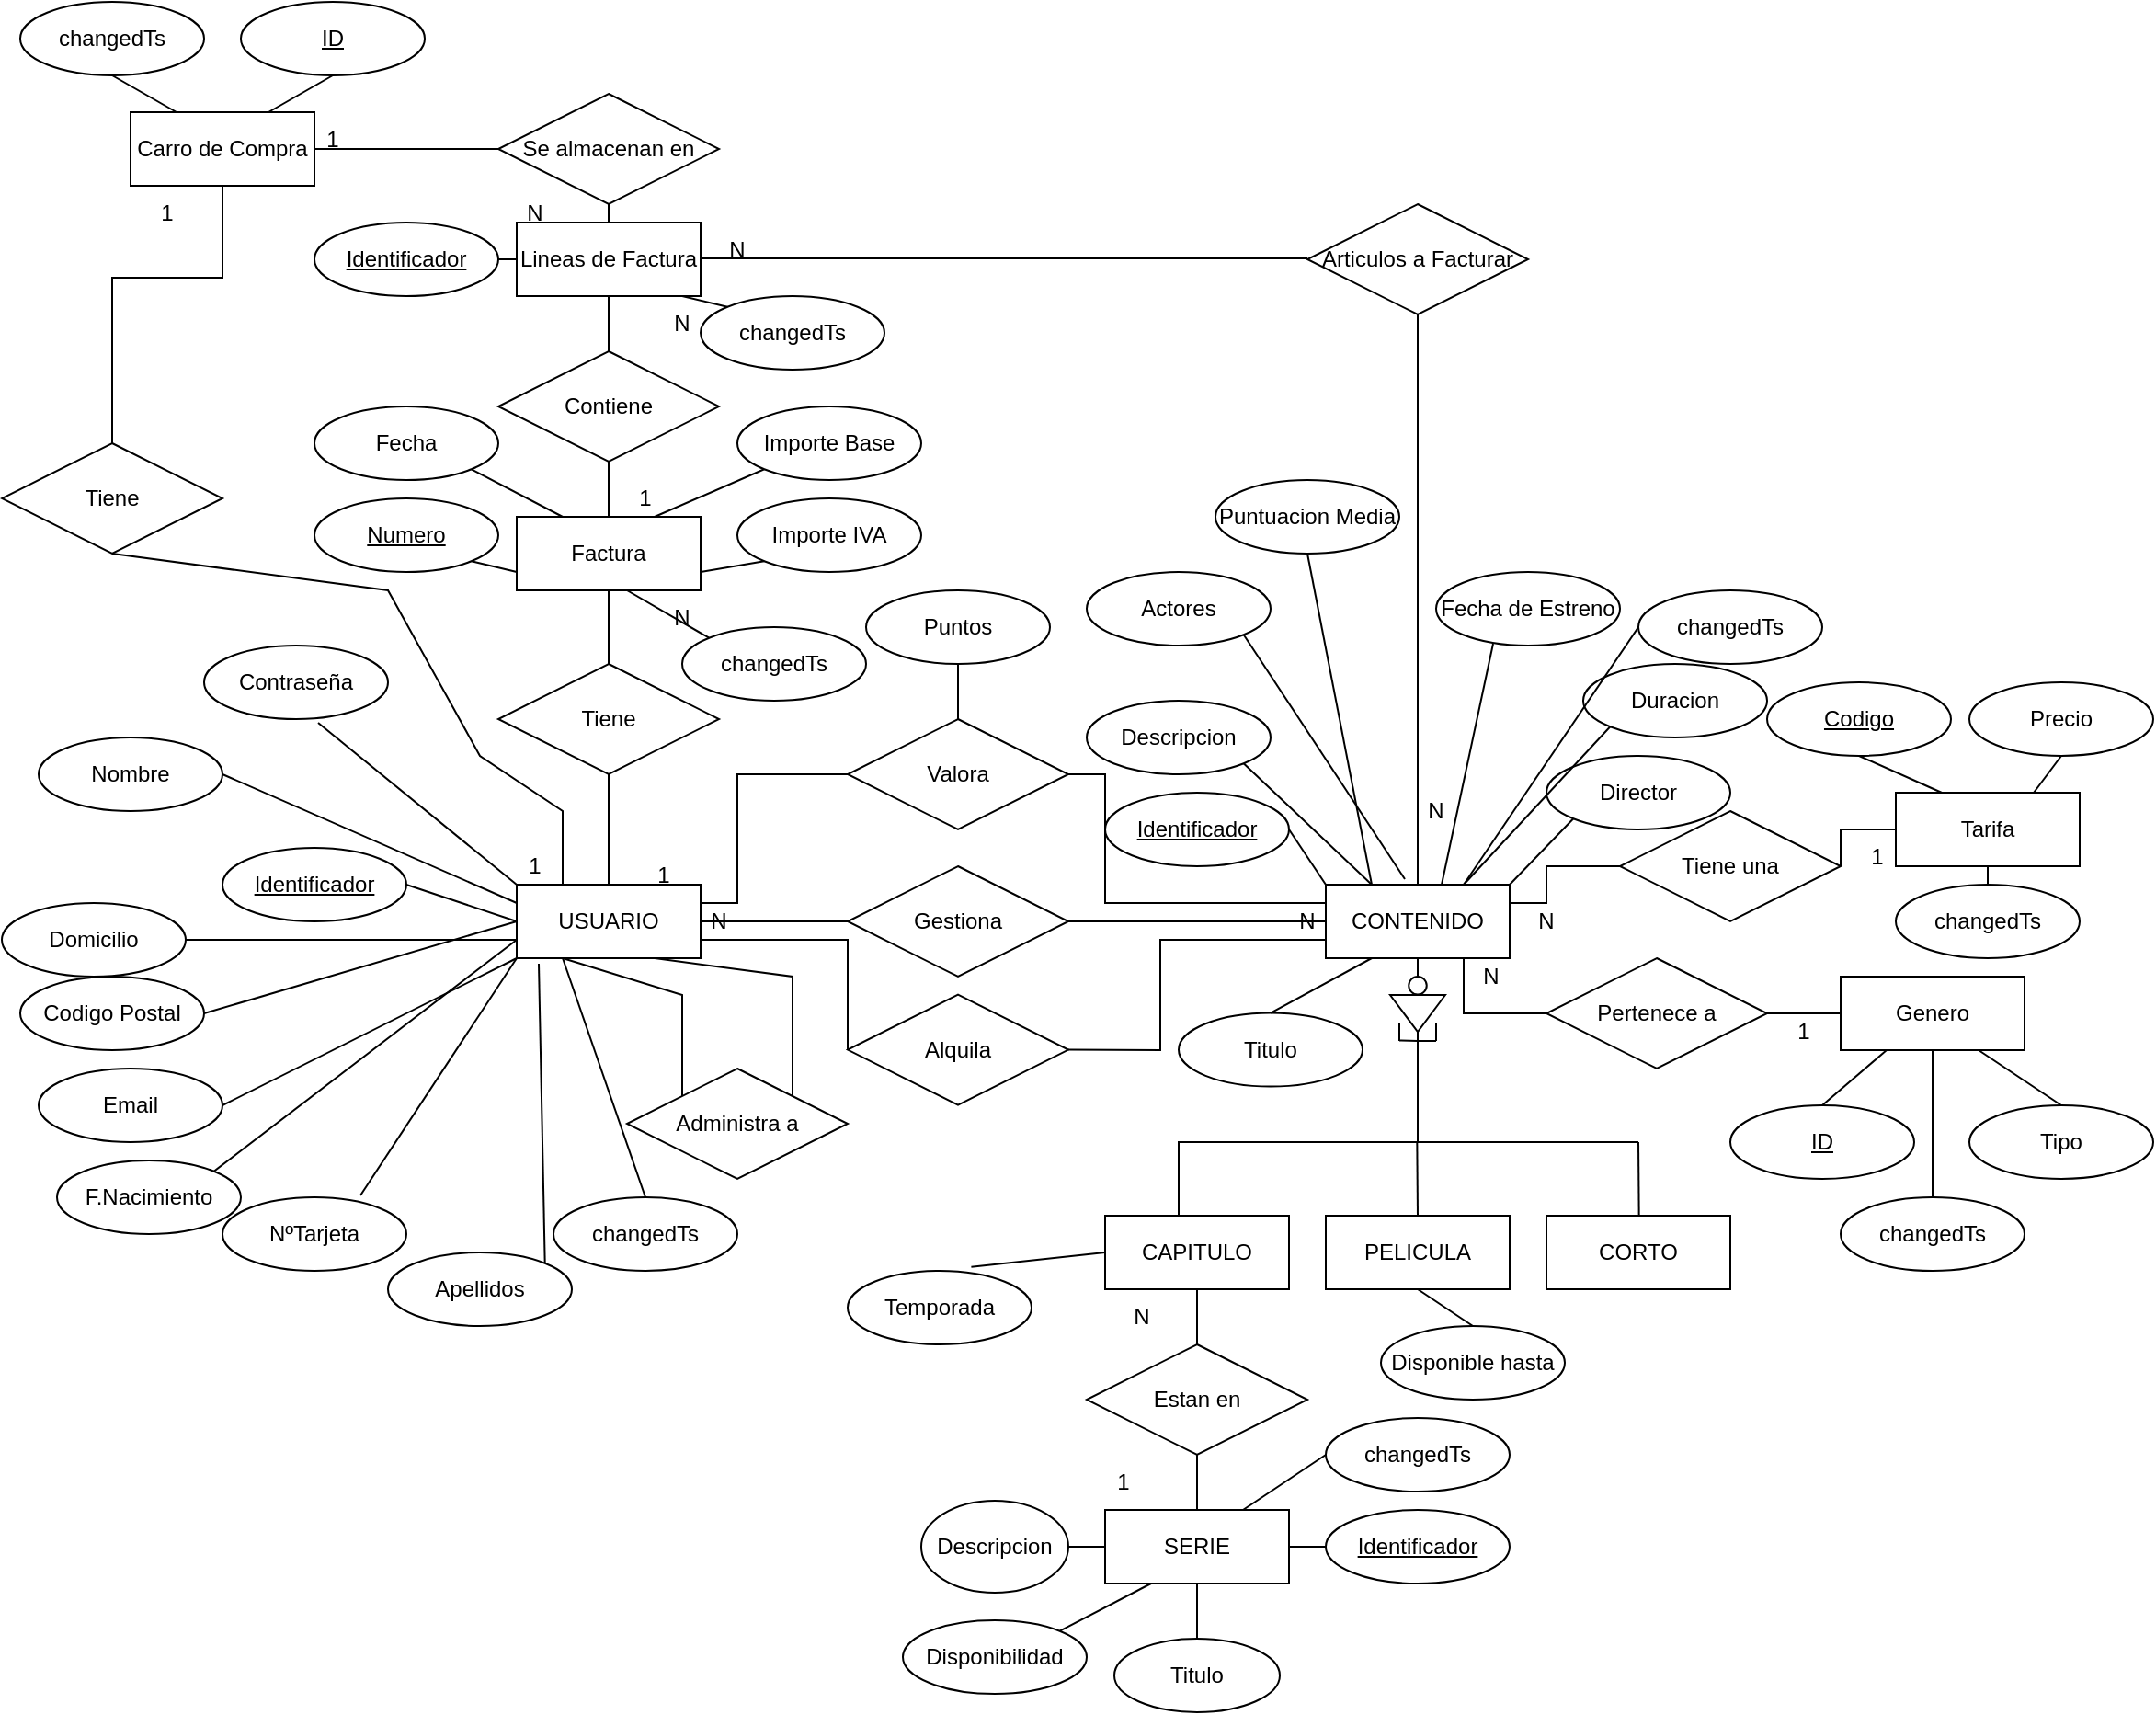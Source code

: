 <mxfile version="24.4.0" type="github">
  <diagram name="Página-1" id="mkqZ174D0ROey95kUa9w">
    <mxGraphModel dx="989" dy="539" grid="1" gridSize="10" guides="1" tooltips="1" connect="1" arrows="1" fold="1" page="1" pageScale="1" pageWidth="1200" pageHeight="1600" math="0" shadow="0">
      <root>
        <mxCell id="0" />
        <mxCell id="1" parent="0" />
        <mxCell id="RJ1rTUiSph7neFS-0lsj-8" value="USUARIO" style="whiteSpace=wrap;html=1;align=center;" parent="1" vertex="1">
          <mxGeometry x="300" y="500" width="100" height="40" as="geometry" />
        </mxCell>
        <mxCell id="RJ1rTUiSph7neFS-0lsj-14" value="" style="endArrow=none;html=1;rounded=0;exitX=1;exitY=0.5;exitDx=0;exitDy=0;entryX=0;entryY=0.5;entryDx=0;entryDy=0;" parent="1" source="RJ1rTUiSph7neFS-0lsj-8" target="RJ1rTUiSph7neFS-0lsj-43" edge="1">
          <mxGeometry width="50" height="50" relative="1" as="geometry">
            <mxPoint x="400" y="605" as="sourcePoint" />
            <mxPoint x="480" y="530" as="targetPoint" />
          </mxGeometry>
        </mxCell>
        <mxCell id="RJ1rTUiSph7neFS-0lsj-20" value="Alquila" style="shape=rhombus;perimeter=rhombusPerimeter;whiteSpace=wrap;html=1;align=center;" parent="1" vertex="1">
          <mxGeometry x="480" y="559.76" width="120" height="60" as="geometry" />
        </mxCell>
        <mxCell id="RJ1rTUiSph7neFS-0lsj-21" value="Valora" style="shape=rhombus;perimeter=rhombusPerimeter;whiteSpace=wrap;html=1;align=center;" parent="1" vertex="1">
          <mxGeometry x="480" y="410" width="120" height="60" as="geometry" />
        </mxCell>
        <mxCell id="RJ1rTUiSph7neFS-0lsj-22" value="CONTENIDO" style="whiteSpace=wrap;html=1;align=center;" parent="1" vertex="1">
          <mxGeometry x="740" y="500" width="100" height="40" as="geometry" />
        </mxCell>
        <mxCell id="RJ1rTUiSph7neFS-0lsj-23" value="" style="triangle;whiteSpace=wrap;html=1;rotation=90;" parent="1" vertex="1">
          <mxGeometry x="780" y="555" width="20" height="30" as="geometry" />
        </mxCell>
        <mxCell id="RJ1rTUiSph7neFS-0lsj-24" value="" style="ellipse;whiteSpace=wrap;html=1;aspect=fixed;" parent="1" vertex="1">
          <mxGeometry x="785.12" y="550" width="9.76" height="9.76" as="geometry" />
        </mxCell>
        <mxCell id="RJ1rTUiSph7neFS-0lsj-25" value="" style="endArrow=none;html=1;rounded=0;" parent="1" edge="1">
          <mxGeometry width="50" height="50" relative="1" as="geometry">
            <mxPoint x="800" y="585" as="sourcePoint" />
            <mxPoint x="800" y="575" as="targetPoint" />
          </mxGeometry>
        </mxCell>
        <mxCell id="RJ1rTUiSph7neFS-0lsj-26" value="" style="endArrow=none;html=1;rounded=0;" parent="1" edge="1">
          <mxGeometry width="50" height="50" relative="1" as="geometry">
            <mxPoint x="780" y="584.76" as="sourcePoint" />
            <mxPoint x="800" y="584.76" as="targetPoint" />
            <Array as="points">
              <mxPoint x="790" y="585" />
              <mxPoint x="800" y="585" />
            </Array>
          </mxGeometry>
        </mxCell>
        <mxCell id="RJ1rTUiSph7neFS-0lsj-27" value="" style="endArrow=none;html=1;rounded=0;" parent="1" edge="1">
          <mxGeometry width="50" height="50" relative="1" as="geometry">
            <mxPoint x="780" y="575" as="sourcePoint" />
            <mxPoint x="780" y="585" as="targetPoint" />
            <Array as="points">
              <mxPoint x="780" y="585" />
            </Array>
          </mxGeometry>
        </mxCell>
        <mxCell id="RJ1rTUiSph7neFS-0lsj-29" value="" style="endArrow=none;html=1;rounded=0;exitX=0.5;exitY=1;exitDx=0;exitDy=0;" parent="1" source="RJ1rTUiSph7neFS-0lsj-22" edge="1">
          <mxGeometry relative="1" as="geometry">
            <mxPoint x="789.66" y="540" as="sourcePoint" />
            <mxPoint x="790" y="550" as="targetPoint" />
          </mxGeometry>
        </mxCell>
        <mxCell id="RJ1rTUiSph7neFS-0lsj-30" value="" style="endArrow=none;html=1;rounded=0;exitX=1;exitY=0.5;exitDx=0;exitDy=0;" parent="1" source="RJ1rTUiSph7neFS-0lsj-23" edge="1">
          <mxGeometry relative="1" as="geometry">
            <mxPoint x="810" y="630" as="sourcePoint" />
            <mxPoint x="790" y="640" as="targetPoint" />
          </mxGeometry>
        </mxCell>
        <mxCell id="RJ1rTUiSph7neFS-0lsj-33" value="" style="endArrow=none;html=1;rounded=0;" parent="1" edge="1">
          <mxGeometry relative="1" as="geometry">
            <mxPoint x="789.66" y="640" as="sourcePoint" />
            <mxPoint x="790" y="680" as="targetPoint" />
          </mxGeometry>
        </mxCell>
        <mxCell id="RJ1rTUiSph7neFS-0lsj-34" value="" style="endArrow=none;html=1;rounded=0;" parent="1" edge="1">
          <mxGeometry relative="1" as="geometry">
            <mxPoint x="910" y="640" as="sourcePoint" />
            <mxPoint x="910.34" y="680" as="targetPoint" />
          </mxGeometry>
        </mxCell>
        <mxCell id="RJ1rTUiSph7neFS-0lsj-35" value="SERIE" style="whiteSpace=wrap;html=1;align=center;" parent="1" vertex="1">
          <mxGeometry x="620" y="840" width="100" height="40" as="geometry" />
        </mxCell>
        <mxCell id="RJ1rTUiSph7neFS-0lsj-36" value="PELICULA" style="whiteSpace=wrap;html=1;align=center;" parent="1" vertex="1">
          <mxGeometry x="740" y="680" width="100" height="40" as="geometry" />
        </mxCell>
        <mxCell id="RJ1rTUiSph7neFS-0lsj-37" value="CORTO" style="whiteSpace=wrap;html=1;align=center;" parent="1" vertex="1">
          <mxGeometry x="860" y="680" width="100" height="40" as="geometry" />
        </mxCell>
        <mxCell id="RJ1rTUiSph7neFS-0lsj-38" value="Estan en" style="shape=rhombus;perimeter=rhombusPerimeter;whiteSpace=wrap;html=1;align=center;" parent="1" vertex="1">
          <mxGeometry x="610" y="750" width="120" height="60" as="geometry" />
        </mxCell>
        <mxCell id="RJ1rTUiSph7neFS-0lsj-41" value="CAPITULO" style="whiteSpace=wrap;html=1;align=center;" parent="1" vertex="1">
          <mxGeometry x="620" y="680" width="100" height="40" as="geometry" />
        </mxCell>
        <mxCell id="RJ1rTUiSph7neFS-0lsj-43" value="Gestiona" style="shape=rhombus;perimeter=rhombusPerimeter;whiteSpace=wrap;html=1;align=center;" parent="1" vertex="1">
          <mxGeometry x="480" y="490" width="120" height="60" as="geometry" />
        </mxCell>
        <mxCell id="RJ1rTUiSph7neFS-0lsj-44" value="" style="endArrow=none;html=1;rounded=0;entryX=0;entryY=0.5;entryDx=0;entryDy=0;exitX=1;exitY=0.75;exitDx=0;exitDy=0;" parent="1" source="RJ1rTUiSph7neFS-0lsj-8" target="RJ1rTUiSph7neFS-0lsj-20" edge="1">
          <mxGeometry relative="1" as="geometry">
            <mxPoint x="620" y="450" as="sourcePoint" />
            <mxPoint x="780" y="450" as="targetPoint" />
            <Array as="points">
              <mxPoint x="420" y="530" />
              <mxPoint x="480" y="530" />
            </Array>
          </mxGeometry>
        </mxCell>
        <mxCell id="RJ1rTUiSph7neFS-0lsj-50" value="" style="endArrow=none;html=1;rounded=0;exitX=1;exitY=0.25;exitDx=0;exitDy=0;entryX=0;entryY=0.5;entryDx=0;entryDy=0;" parent="1" source="RJ1rTUiSph7neFS-0lsj-8" target="RJ1rTUiSph7neFS-0lsj-21" edge="1">
          <mxGeometry relative="1" as="geometry">
            <mxPoint x="450" y="492.5" as="sourcePoint" />
            <mxPoint x="450" y="332.5" as="targetPoint" />
            <Array as="points">
              <mxPoint x="420" y="510" />
              <mxPoint x="420" y="440" />
            </Array>
          </mxGeometry>
        </mxCell>
        <mxCell id="RJ1rTUiSph7neFS-0lsj-66" value="Tiene una" style="shape=rhombus;perimeter=rhombusPerimeter;whiteSpace=wrap;html=1;align=center;" parent="1" vertex="1">
          <mxGeometry x="900" y="460" width="120" height="60" as="geometry" />
        </mxCell>
        <mxCell id="RJ1rTUiSph7neFS-0lsj-67" value="Pertenece a " style="shape=rhombus;perimeter=rhombusPerimeter;whiteSpace=wrap;html=1;align=center;" parent="1" vertex="1">
          <mxGeometry x="860" y="540" width="120" height="60" as="geometry" />
        </mxCell>
        <mxCell id="RJ1rTUiSph7neFS-0lsj-68" value="Tarifa" style="whiteSpace=wrap;html=1;align=center;" parent="1" vertex="1">
          <mxGeometry x="1050" y="450" width="100" height="40" as="geometry" />
        </mxCell>
        <mxCell id="RJ1rTUiSph7neFS-0lsj-69" value="Genero" style="whiteSpace=wrap;html=1;align=center;" parent="1" vertex="1">
          <mxGeometry x="1020" y="550" width="100" height="40" as="geometry" />
        </mxCell>
        <mxCell id="RJ1rTUiSph7neFS-0lsj-72" value="" style="endArrow=none;html=1;rounded=0;exitX=0.75;exitY=1;exitDx=0;exitDy=0;" parent="1" source="RJ1rTUiSph7neFS-0lsj-22" edge="1">
          <mxGeometry relative="1" as="geometry">
            <mxPoint x="700" y="570" as="sourcePoint" />
            <mxPoint x="860" y="570" as="targetPoint" />
            <Array as="points">
              <mxPoint x="815" y="570" />
            </Array>
          </mxGeometry>
        </mxCell>
        <mxCell id="RJ1rTUiSph7neFS-0lsj-74" value="" style="endArrow=none;html=1;rounded=0;exitX=1;exitY=0.25;exitDx=0;exitDy=0;entryX=0;entryY=0.5;entryDx=0;entryDy=0;" parent="1" source="RJ1rTUiSph7neFS-0lsj-22" target="RJ1rTUiSph7neFS-0lsj-66" edge="1">
          <mxGeometry relative="1" as="geometry">
            <mxPoint x="700" y="470" as="sourcePoint" />
            <mxPoint x="860" y="470" as="targetPoint" />
            <Array as="points">
              <mxPoint x="860" y="510" />
              <mxPoint x="860" y="490" />
            </Array>
          </mxGeometry>
        </mxCell>
        <mxCell id="RJ1rTUiSph7neFS-0lsj-75" value="" style="endArrow=none;html=1;rounded=0;entryX=0;entryY=0.5;entryDx=0;entryDy=0;exitX=1;exitY=0.5;exitDx=0;exitDy=0;" parent="1" source="RJ1rTUiSph7neFS-0lsj-66" target="RJ1rTUiSph7neFS-0lsj-68" edge="1">
          <mxGeometry relative="1" as="geometry">
            <mxPoint x="980" y="470" as="sourcePoint" />
            <mxPoint x="1020" y="470" as="targetPoint" />
            <Array as="points">
              <mxPoint x="1020" y="470" />
            </Array>
          </mxGeometry>
        </mxCell>
        <mxCell id="RJ1rTUiSph7neFS-0lsj-76" value="" style="endArrow=none;html=1;rounded=0;" parent="1" edge="1">
          <mxGeometry relative="1" as="geometry">
            <mxPoint x="980" y="570" as="sourcePoint" />
            <mxPoint x="1020" y="570" as="targetPoint" />
          </mxGeometry>
        </mxCell>
        <mxCell id="RJ1rTUiSph7neFS-0lsj-77" value="Tiene" style="shape=rhombus;perimeter=rhombusPerimeter;whiteSpace=wrap;html=1;align=center;" parent="1" vertex="1">
          <mxGeometry x="290" y="380" width="120" height="60" as="geometry" />
        </mxCell>
        <mxCell id="RJ1rTUiSph7neFS-0lsj-78" value="Carro de Compra" style="whiteSpace=wrap;html=1;align=center;" parent="1" vertex="1">
          <mxGeometry x="90" y="80" width="100" height="40" as="geometry" />
        </mxCell>
        <mxCell id="Cc-G76g3C1j7heIn7z3_-1" value="" style="endArrow=none;html=1;rounded=0;entryX=0;entryY=0.75;entryDx=0;entryDy=0;exitX=1;exitY=0.5;exitDx=0;exitDy=0;" parent="1" source="RJ1rTUiSph7neFS-0lsj-20" target="RJ1rTUiSph7neFS-0lsj-22" edge="1">
          <mxGeometry width="50" height="50" relative="1" as="geometry">
            <mxPoint x="670" y="570" as="sourcePoint" />
            <mxPoint x="720" y="520" as="targetPoint" />
            <Array as="points">
              <mxPoint x="650" y="590" />
              <mxPoint x="650" y="530" />
              <mxPoint x="710" y="530" />
            </Array>
          </mxGeometry>
        </mxCell>
        <mxCell id="Cc-G76g3C1j7heIn7z3_-2" value="" style="endArrow=none;html=1;rounded=0;exitX=1;exitY=0.5;exitDx=0;exitDy=0;entryX=0;entryY=0.5;entryDx=0;entryDy=0;" parent="1" source="RJ1rTUiSph7neFS-0lsj-43" target="RJ1rTUiSph7neFS-0lsj-22" edge="1">
          <mxGeometry width="50" height="50" relative="1" as="geometry">
            <mxPoint x="640" y="550" as="sourcePoint" />
            <mxPoint x="690" y="500" as="targetPoint" />
          </mxGeometry>
        </mxCell>
        <mxCell id="Cc-G76g3C1j7heIn7z3_-3" value="" style="endArrow=none;html=1;rounded=0;exitX=1;exitY=0.5;exitDx=0;exitDy=0;entryX=0;entryY=0.25;entryDx=0;entryDy=0;" parent="1" source="RJ1rTUiSph7neFS-0lsj-21" target="RJ1rTUiSph7neFS-0lsj-22" edge="1">
          <mxGeometry width="50" height="50" relative="1" as="geometry">
            <mxPoint x="690" y="470" as="sourcePoint" />
            <mxPoint x="740" y="420" as="targetPoint" />
            <Array as="points">
              <mxPoint x="620" y="440" />
              <mxPoint x="620" y="510" />
              <mxPoint x="710" y="510" />
            </Array>
          </mxGeometry>
        </mxCell>
        <mxCell id="Cc-G76g3C1j7heIn7z3_-8" value="" style="endArrow=none;html=1;rounded=0;entryX=0.5;entryY=1;entryDx=0;entryDy=0;exitX=0.5;exitY=0;exitDx=0;exitDy=0;" parent="1" source="RJ1rTUiSph7neFS-0lsj-8" target="RJ1rTUiSph7neFS-0lsj-77" edge="1">
          <mxGeometry width="50" height="50" relative="1" as="geometry">
            <mxPoint x="200" y="520" as="sourcePoint" />
            <mxPoint x="250" y="470" as="targetPoint" />
          </mxGeometry>
        </mxCell>
        <mxCell id="Cc-G76g3C1j7heIn7z3_-9" value="Administra a" style="shape=rhombus;perimeter=rhombusPerimeter;whiteSpace=wrap;html=1;align=center;" parent="1" vertex="1">
          <mxGeometry x="360" y="600" width="120" height="60" as="geometry" />
        </mxCell>
        <mxCell id="Cc-G76g3C1j7heIn7z3_-12" value="Puntos" style="ellipse;whiteSpace=wrap;html=1;align=center;" parent="1" vertex="1">
          <mxGeometry x="490" y="340" width="100" height="40" as="geometry" />
        </mxCell>
        <mxCell id="Cc-G76g3C1j7heIn7z3_-13" value="" style="endArrow=none;html=1;rounded=0;exitX=0.5;exitY=0;exitDx=0;exitDy=0;entryX=0.5;entryY=1;entryDx=0;entryDy=0;" parent="1" source="RJ1rTUiSph7neFS-0lsj-21" target="Cc-G76g3C1j7heIn7z3_-12" edge="1">
          <mxGeometry relative="1" as="geometry">
            <mxPoint x="640" y="370" as="sourcePoint" />
            <mxPoint x="800" y="370" as="targetPoint" />
          </mxGeometry>
        </mxCell>
        <mxCell id="Cc-G76g3C1j7heIn7z3_-14" value="Se almacenan en" style="shape=rhombus;perimeter=rhombusPerimeter;whiteSpace=wrap;html=1;align=center;" parent="1" vertex="1">
          <mxGeometry x="290" y="70" width="120" height="60" as="geometry" />
        </mxCell>
        <mxCell id="Cc-G76g3C1j7heIn7z3_-15" value="Lineas de Factura" style="whiteSpace=wrap;html=1;align=center;" parent="1" vertex="1">
          <mxGeometry x="300" y="140" width="100" height="40" as="geometry" />
        </mxCell>
        <mxCell id="Cc-G76g3C1j7heIn7z3_-16" value="Contiene" style="shape=rhombus;perimeter=rhombusPerimeter;whiteSpace=wrap;html=1;align=center;" parent="1" vertex="1">
          <mxGeometry x="290" y="210" width="120" height="60" as="geometry" />
        </mxCell>
        <mxCell id="Cc-G76g3C1j7heIn7z3_-17" value="Factura" style="whiteSpace=wrap;html=1;align=center;" parent="1" vertex="1">
          <mxGeometry x="300" y="300" width="100" height="40" as="geometry" />
        </mxCell>
        <mxCell id="Cc-G76g3C1j7heIn7z3_-22" value="" style="endArrow=none;html=1;rounded=0;entryX=0.5;entryY=0;entryDx=0;entryDy=0;exitX=0.5;exitY=1;exitDx=0;exitDy=0;" parent="1" source="Cc-G76g3C1j7heIn7z3_-17" target="RJ1rTUiSph7neFS-0lsj-77" edge="1">
          <mxGeometry relative="1" as="geometry">
            <mxPoint x="200" y="180" as="sourcePoint" />
            <mxPoint x="360" y="180" as="targetPoint" />
          </mxGeometry>
        </mxCell>
        <mxCell id="Cc-G76g3C1j7heIn7z3_-23" value="" style="endArrow=none;html=1;rounded=0;entryX=0.5;entryY=0;entryDx=0;entryDy=0;exitX=0.5;exitY=1;exitDx=0;exitDy=0;" parent="1" source="Cc-G76g3C1j7heIn7z3_-16" target="Cc-G76g3C1j7heIn7z3_-17" edge="1">
          <mxGeometry relative="1" as="geometry">
            <mxPoint x="270" y="200" as="sourcePoint" />
            <mxPoint x="300" y="230" as="targetPoint" />
          </mxGeometry>
        </mxCell>
        <mxCell id="Cc-G76g3C1j7heIn7z3_-24" value="" style="endArrow=none;html=1;rounded=0;exitX=0.5;exitY=1;exitDx=0;exitDy=0;entryX=0.5;entryY=0;entryDx=0;entryDy=0;" parent="1" source="Cc-G76g3C1j7heIn7z3_-15" target="Cc-G76g3C1j7heIn7z3_-16" edge="1">
          <mxGeometry relative="1" as="geometry">
            <mxPoint x="200" y="220" as="sourcePoint" />
            <mxPoint x="360" y="220" as="targetPoint" />
          </mxGeometry>
        </mxCell>
        <mxCell id="Cc-G76g3C1j7heIn7z3_-25" value="" style="endArrow=none;html=1;rounded=0;exitX=0.5;exitY=1;exitDx=0;exitDy=0;entryX=0.5;entryY=0;entryDx=0;entryDy=0;" parent="1" source="Cc-G76g3C1j7heIn7z3_-14" target="Cc-G76g3C1j7heIn7z3_-15" edge="1">
          <mxGeometry relative="1" as="geometry">
            <mxPoint x="230" y="210" as="sourcePoint" />
            <mxPoint x="390" y="210" as="targetPoint" />
          </mxGeometry>
        </mxCell>
        <mxCell id="Cc-G76g3C1j7heIn7z3_-26" value="" style="endArrow=none;html=1;rounded=0;exitX=1;exitY=0.5;exitDx=0;exitDy=0;entryX=0;entryY=0.5;entryDx=0;entryDy=0;" parent="1" source="RJ1rTUiSph7neFS-0lsj-78" target="Cc-G76g3C1j7heIn7z3_-14" edge="1">
          <mxGeometry relative="1" as="geometry">
            <mxPoint x="280" y="130" as="sourcePoint" />
            <mxPoint x="440" y="130" as="targetPoint" />
          </mxGeometry>
        </mxCell>
        <mxCell id="Cc-G76g3C1j7heIn7z3_-27" value="Articulos a Facturar" style="shape=rhombus;perimeter=rhombusPerimeter;whiteSpace=wrap;html=1;align=center;" parent="1" vertex="1">
          <mxGeometry x="730" y="130" width="120" height="60" as="geometry" />
        </mxCell>
        <mxCell id="Cc-G76g3C1j7heIn7z3_-28" value="" style="endArrow=none;html=1;rounded=0;exitX=1;exitY=0.5;exitDx=0;exitDy=0;entryX=0;entryY=0.5;entryDx=0;entryDy=0;" parent="1" edge="1">
          <mxGeometry relative="1" as="geometry">
            <mxPoint x="400" y="159.5" as="sourcePoint" />
            <mxPoint x="730" y="159.5" as="targetPoint" />
          </mxGeometry>
        </mxCell>
        <mxCell id="Cc-G76g3C1j7heIn7z3_-29" value="" style="endArrow=none;html=1;rounded=0;exitX=0.5;exitY=1;exitDx=0;exitDy=0;entryX=0.5;entryY=0;entryDx=0;entryDy=0;" parent="1" source="Cc-G76g3C1j7heIn7z3_-27" target="RJ1rTUiSph7neFS-0lsj-22" edge="1">
          <mxGeometry relative="1" as="geometry">
            <mxPoint x="920" y="350" as="sourcePoint" />
            <mxPoint x="1080" y="350" as="targetPoint" />
          </mxGeometry>
        </mxCell>
        <mxCell id="Cc-G76g3C1j7heIn7z3_-30" value="" style="endArrow=none;html=1;rounded=0;entryX=0.25;entryY=0;entryDx=0;entryDy=0;exitX=0.5;exitY=1;exitDx=0;exitDy=0;" parent="1" source="Cc-G76g3C1j7heIn7z3_-31" target="RJ1rTUiSph7neFS-0lsj-8" edge="1">
          <mxGeometry relative="1" as="geometry">
            <mxPoint x="160" y="400" as="sourcePoint" />
            <mxPoint x="310" y="460" as="targetPoint" />
            <Array as="points">
              <mxPoint x="230" y="340" />
              <mxPoint x="280" y="430" />
              <mxPoint x="325" y="460" />
            </Array>
          </mxGeometry>
        </mxCell>
        <mxCell id="Cc-G76g3C1j7heIn7z3_-31" value="Tiene" style="shape=rhombus;perimeter=rhombusPerimeter;whiteSpace=wrap;html=1;align=center;" parent="1" vertex="1">
          <mxGeometry x="20" y="260" width="120" height="60" as="geometry" />
        </mxCell>
        <mxCell id="Cc-G76g3C1j7heIn7z3_-32" value="" style="endArrow=none;html=1;rounded=0;exitX=0.5;exitY=0;exitDx=0;exitDy=0;entryX=0.5;entryY=1;entryDx=0;entryDy=0;" parent="1" source="Cc-G76g3C1j7heIn7z3_-31" target="RJ1rTUiSph7neFS-0lsj-78" edge="1">
          <mxGeometry relative="1" as="geometry">
            <mxPoint x="100" y="160" as="sourcePoint" />
            <mxPoint x="260" y="160" as="targetPoint" />
            <Array as="points">
              <mxPoint x="80" y="170" />
              <mxPoint x="140" y="170" />
            </Array>
          </mxGeometry>
        </mxCell>
        <mxCell id="Cc-G76g3C1j7heIn7z3_-33" value="Domicilio" style="ellipse;whiteSpace=wrap;html=1;align=center;" parent="1" vertex="1">
          <mxGeometry x="20" y="510" width="100" height="40" as="geometry" />
        </mxCell>
        <mxCell id="Cc-G76g3C1j7heIn7z3_-34" value="Codigo Postal" style="ellipse;whiteSpace=wrap;html=1;align=center;" parent="1" vertex="1">
          <mxGeometry x="30" y="550" width="100" height="40" as="geometry" />
        </mxCell>
        <mxCell id="Cc-G76g3C1j7heIn7z3_-35" value="Contraseña" style="ellipse;whiteSpace=wrap;html=1;align=center;" parent="1" vertex="1">
          <mxGeometry x="130" y="370" width="100" height="40" as="geometry" />
        </mxCell>
        <mxCell id="Cc-G76g3C1j7heIn7z3_-36" value="Nombre" style="ellipse;whiteSpace=wrap;html=1;align=center;" parent="1" vertex="1">
          <mxGeometry x="40" y="420" width="100" height="40" as="geometry" />
        </mxCell>
        <mxCell id="Cc-G76g3C1j7heIn7z3_-37" value="Email" style="ellipse;whiteSpace=wrap;html=1;align=center;" parent="1" vertex="1">
          <mxGeometry x="40" y="600" width="100" height="40" as="geometry" />
        </mxCell>
        <mxCell id="Cc-G76g3C1j7heIn7z3_-38" value="F.Nacimiento" style="ellipse;whiteSpace=wrap;html=1;align=center;" parent="1" vertex="1">
          <mxGeometry x="50" y="650" width="100" height="40" as="geometry" />
        </mxCell>
        <mxCell id="Cc-G76g3C1j7heIn7z3_-39" value="NºTarjeta" style="ellipse;whiteSpace=wrap;html=1;align=center;" parent="1" vertex="1">
          <mxGeometry x="140" y="670" width="100" height="40" as="geometry" />
        </mxCell>
        <mxCell id="Cc-G76g3C1j7heIn7z3_-40" value="Apellidos" style="ellipse;whiteSpace=wrap;html=1;align=center;" parent="1" vertex="1">
          <mxGeometry x="230" y="700" width="100" height="40" as="geometry" />
        </mxCell>
        <mxCell id="Cc-G76g3C1j7heIn7z3_-42" value="" style="endArrow=none;html=1;rounded=0;exitX=0;exitY=0;exitDx=0;exitDy=0;entryX=0.25;entryY=1;entryDx=0;entryDy=0;" parent="1" source="Cc-G76g3C1j7heIn7z3_-9" target="RJ1rTUiSph7neFS-0lsj-8" edge="1">
          <mxGeometry relative="1" as="geometry">
            <mxPoint x="330" y="760" as="sourcePoint" />
            <mxPoint x="490" y="760" as="targetPoint" />
            <Array as="points">
              <mxPoint x="390" y="560" />
            </Array>
          </mxGeometry>
        </mxCell>
        <mxCell id="Cc-G76g3C1j7heIn7z3_-43" value="" style="endArrow=none;html=1;rounded=0;exitX=1;exitY=0;exitDx=0;exitDy=0;" parent="1" source="Cc-G76g3C1j7heIn7z3_-9" edge="1">
          <mxGeometry relative="1" as="geometry">
            <mxPoint x="390" y="760" as="sourcePoint" />
            <mxPoint x="375" y="540" as="targetPoint" />
            <Array as="points">
              <mxPoint x="450" y="570" />
              <mxPoint x="450" y="550" />
            </Array>
          </mxGeometry>
        </mxCell>
        <mxCell id="Cc-G76g3C1j7heIn7z3_-44" value="" style="endArrow=none;html=1;rounded=0;exitX=0.62;exitY=1.05;exitDx=0;exitDy=0;exitPerimeter=0;entryX=0;entryY=0;entryDx=0;entryDy=0;" parent="1" source="Cc-G76g3C1j7heIn7z3_-35" target="RJ1rTUiSph7neFS-0lsj-8" edge="1">
          <mxGeometry relative="1" as="geometry">
            <mxPoint x="160" y="450" as="sourcePoint" />
            <mxPoint x="320" y="450" as="targetPoint" />
          </mxGeometry>
        </mxCell>
        <mxCell id="Cc-G76g3C1j7heIn7z3_-45" value="" style="endArrow=none;html=1;rounded=0;entryX=0;entryY=0.5;entryDx=0;entryDy=0;exitX=1;exitY=0.5;exitDx=0;exitDy=0;" parent="1" target="RJ1rTUiSph7neFS-0lsj-8" edge="1">
          <mxGeometry relative="1" as="geometry">
            <mxPoint x="240" y="500" as="sourcePoint" />
            <mxPoint x="300" y="589" as="targetPoint" />
          </mxGeometry>
        </mxCell>
        <mxCell id="Cc-G76g3C1j7heIn7z3_-46" value="" style="endArrow=none;html=1;rounded=0;entryX=0;entryY=1;entryDx=0;entryDy=0;exitX=0.75;exitY=-0.025;exitDx=0;exitDy=0;exitPerimeter=0;" parent="1" source="Cc-G76g3C1j7heIn7z3_-39" target="RJ1rTUiSph7neFS-0lsj-8" edge="1">
          <mxGeometry relative="1" as="geometry">
            <mxPoint x="90" y="810" as="sourcePoint" />
            <mxPoint x="250" y="810" as="targetPoint" />
          </mxGeometry>
        </mxCell>
        <mxCell id="Cc-G76g3C1j7heIn7z3_-47" value="" style="endArrow=none;html=1;rounded=0;entryX=1;entryY=0;entryDx=0;entryDy=0;exitX=0.12;exitY=1.075;exitDx=0;exitDy=0;exitPerimeter=0;" parent="1" source="RJ1rTUiSph7neFS-0lsj-8" target="Cc-G76g3C1j7heIn7z3_-40" edge="1">
          <mxGeometry relative="1" as="geometry">
            <mxPoint x="120" y="820" as="sourcePoint" />
            <mxPoint x="280" y="820" as="targetPoint" />
          </mxGeometry>
        </mxCell>
        <mxCell id="Cc-G76g3C1j7heIn7z3_-48" value="" style="endArrow=none;html=1;rounded=0;entryX=1;entryY=0;entryDx=0;entryDy=0;exitX=0;exitY=0.75;exitDx=0;exitDy=0;" parent="1" source="RJ1rTUiSph7neFS-0lsj-8" target="Cc-G76g3C1j7heIn7z3_-38" edge="1">
          <mxGeometry relative="1" as="geometry">
            <mxPoint x="90" y="740" as="sourcePoint" />
            <mxPoint x="250" y="740" as="targetPoint" />
          </mxGeometry>
        </mxCell>
        <mxCell id="Cc-G76g3C1j7heIn7z3_-49" value="" style="endArrow=none;html=1;rounded=0;exitX=1;exitY=0.5;exitDx=0;exitDy=0;entryX=0;entryY=1;entryDx=0;entryDy=0;" parent="1" source="Cc-G76g3C1j7heIn7z3_-37" target="RJ1rTUiSph7neFS-0lsj-8" edge="1">
          <mxGeometry relative="1" as="geometry">
            <mxPoint x="60" y="740" as="sourcePoint" />
            <mxPoint x="220" y="740" as="targetPoint" />
          </mxGeometry>
        </mxCell>
        <mxCell id="Cc-G76g3C1j7heIn7z3_-50" value="" style="endArrow=none;html=1;rounded=0;exitX=1;exitY=0.5;exitDx=0;exitDy=0;entryX=0;entryY=0.5;entryDx=0;entryDy=0;" parent="1" source="Cc-G76g3C1j7heIn7z3_-34" target="RJ1rTUiSph7neFS-0lsj-8" edge="1">
          <mxGeometry relative="1" as="geometry">
            <mxPoint x="180" y="750" as="sourcePoint" />
            <mxPoint x="340" y="750" as="targetPoint" />
          </mxGeometry>
        </mxCell>
        <mxCell id="Cc-G76g3C1j7heIn7z3_-51" value="" style="endArrow=none;html=1;rounded=0;exitX=1;exitY=0.5;exitDx=0;exitDy=0;entryX=0;entryY=0.75;entryDx=0;entryDy=0;" parent="1" source="Cc-G76g3C1j7heIn7z3_-33" target="RJ1rTUiSph7neFS-0lsj-8" edge="1">
          <mxGeometry relative="1" as="geometry">
            <mxPoint x="80" y="800" as="sourcePoint" />
            <mxPoint x="240" y="800" as="targetPoint" />
          </mxGeometry>
        </mxCell>
        <mxCell id="Cc-G76g3C1j7heIn7z3_-52" value="" style="endArrow=none;html=1;rounded=0;exitX=1;exitY=0.5;exitDx=0;exitDy=0;entryX=0;entryY=0.25;entryDx=0;entryDy=0;" parent="1" source="Cc-G76g3C1j7heIn7z3_-36" target="RJ1rTUiSph7neFS-0lsj-8" edge="1">
          <mxGeometry relative="1" as="geometry">
            <mxPoint x="370" y="740" as="sourcePoint" />
            <mxPoint x="530" y="740" as="targetPoint" />
          </mxGeometry>
        </mxCell>
        <mxCell id="Cc-G76g3C1j7heIn7z3_-53" value="Identificador" style="ellipse;whiteSpace=wrap;html=1;align=center;fontStyle=4;" parent="1" vertex="1">
          <mxGeometry x="140" y="480" width="100" height="40" as="geometry" />
        </mxCell>
        <mxCell id="Cc-G76g3C1j7heIn7z3_-54" value="Director" style="ellipse;whiteSpace=wrap;html=1;align=center;" parent="1" vertex="1">
          <mxGeometry x="860" y="430" width="100" height="40" as="geometry" />
        </mxCell>
        <mxCell id="Cc-G76g3C1j7heIn7z3_-56" value="Identificador" style="ellipse;whiteSpace=wrap;html=1;align=center;fontStyle=4;" parent="1" vertex="1">
          <mxGeometry x="620" y="450" width="100" height="40" as="geometry" />
        </mxCell>
        <mxCell id="Cc-G76g3C1j7heIn7z3_-58" value="Precio" style="ellipse;whiteSpace=wrap;html=1;align=center;" parent="1" vertex="1">
          <mxGeometry x="1090" y="390" width="100" height="40" as="geometry" />
        </mxCell>
        <mxCell id="Cc-G76g3C1j7heIn7z3_-59" value="Codigo" style="ellipse;whiteSpace=wrap;html=1;align=center;fontStyle=4;" parent="1" vertex="1">
          <mxGeometry x="980" y="390" width="100" height="40" as="geometry" />
        </mxCell>
        <mxCell id="Cc-G76g3C1j7heIn7z3_-61" value="Tipo" style="ellipse;whiteSpace=wrap;html=1;align=center;" parent="1" vertex="1">
          <mxGeometry x="1090" y="620" width="100" height="40" as="geometry" />
        </mxCell>
        <mxCell id="Cc-G76g3C1j7heIn7z3_-62" value="" style="endArrow=none;html=1;rounded=0;exitX=0.5;exitY=1;exitDx=0;exitDy=0;entryX=0.25;entryY=0;entryDx=0;entryDy=0;" parent="1" source="Cc-G76g3C1j7heIn7z3_-59" target="RJ1rTUiSph7neFS-0lsj-68" edge="1">
          <mxGeometry relative="1" as="geometry">
            <mxPoint x="990" y="310" as="sourcePoint" />
            <mxPoint x="1150" y="310" as="targetPoint" />
          </mxGeometry>
        </mxCell>
        <mxCell id="Cc-G76g3C1j7heIn7z3_-63" value="" style="endArrow=none;html=1;rounded=0;exitX=0.5;exitY=1;exitDx=0;exitDy=0;entryX=0.75;entryY=0;entryDx=0;entryDy=0;" parent="1" source="Cc-G76g3C1j7heIn7z3_-58" target="RJ1rTUiSph7neFS-0lsj-68" edge="1">
          <mxGeometry relative="1" as="geometry">
            <mxPoint x="1020" y="310" as="sourcePoint" />
            <mxPoint x="1180" y="310" as="targetPoint" />
          </mxGeometry>
        </mxCell>
        <mxCell id="Cc-G76g3C1j7heIn7z3_-64" value="ID" style="ellipse;whiteSpace=wrap;html=1;align=center;fontStyle=4;" parent="1" vertex="1">
          <mxGeometry x="960" y="620" width="100" height="40" as="geometry" />
        </mxCell>
        <mxCell id="Cc-G76g3C1j7heIn7z3_-65" value="" style="endArrow=none;html=1;rounded=0;exitX=0.5;exitY=0;exitDx=0;exitDy=0;entryX=0.25;entryY=1;entryDx=0;entryDy=0;" parent="1" source="Cc-G76g3C1j7heIn7z3_-64" target="RJ1rTUiSph7neFS-0lsj-69" edge="1">
          <mxGeometry relative="1" as="geometry">
            <mxPoint x="1040" y="710" as="sourcePoint" />
            <mxPoint x="1200" y="710" as="targetPoint" />
          </mxGeometry>
        </mxCell>
        <mxCell id="Cc-G76g3C1j7heIn7z3_-66" value="" style="endArrow=none;html=1;rounded=0;exitX=0.75;exitY=1;exitDx=0;exitDy=0;entryX=0.5;entryY=0;entryDx=0;entryDy=0;" parent="1" source="RJ1rTUiSph7neFS-0lsj-69" target="Cc-G76g3C1j7heIn7z3_-61" edge="1">
          <mxGeometry relative="1" as="geometry">
            <mxPoint x="990" y="700" as="sourcePoint" />
            <mxPoint x="1150" y="700" as="targetPoint" />
          </mxGeometry>
        </mxCell>
        <mxCell id="Cc-G76g3C1j7heIn7z3_-67" value="Descripcion" style="ellipse;whiteSpace=wrap;html=1;align=center;" parent="1" vertex="1">
          <mxGeometry x="610" y="400" width="100" height="40" as="geometry" />
        </mxCell>
        <mxCell id="Cc-G76g3C1j7heIn7z3_-68" value="Duracion" style="ellipse;whiteSpace=wrap;html=1;align=center;" parent="1" vertex="1">
          <mxGeometry x="880" y="380" width="100" height="40" as="geometry" />
        </mxCell>
        <mxCell id="Cc-G76g3C1j7heIn7z3_-69" value="Actores" style="ellipse;whiteSpace=wrap;html=1;align=center;" parent="1" vertex="1">
          <mxGeometry x="610" y="330" width="100" height="40" as="geometry" />
        </mxCell>
        <mxCell id="Cc-G76g3C1j7heIn7z3_-70" value="" style="endArrow=none;html=1;rounded=0;exitX=1;exitY=1;exitDx=0;exitDy=0;entryX=0.43;entryY=-0.075;entryDx=0;entryDy=0;entryPerimeter=0;" parent="1" source="Cc-G76g3C1j7heIn7z3_-69" target="RJ1rTUiSph7neFS-0lsj-22" edge="1">
          <mxGeometry relative="1" as="geometry">
            <mxPoint x="870" y="300" as="sourcePoint" />
            <mxPoint x="1030" y="300" as="targetPoint" />
          </mxGeometry>
        </mxCell>
        <mxCell id="Cc-G76g3C1j7heIn7z3_-71" value="" style="endArrow=none;html=1;rounded=0;exitX=1;exitY=1;exitDx=0;exitDy=0;entryX=0.25;entryY=0;entryDx=0;entryDy=0;" parent="1" source="Cc-G76g3C1j7heIn7z3_-67" target="RJ1rTUiSph7neFS-0lsj-22" edge="1">
          <mxGeometry relative="1" as="geometry">
            <mxPoint x="860" y="310" as="sourcePoint" />
            <mxPoint x="1020" y="310" as="targetPoint" />
          </mxGeometry>
        </mxCell>
        <mxCell id="Cc-G76g3C1j7heIn7z3_-72" value="" style="endArrow=none;html=1;rounded=0;exitX=1;exitY=0.5;exitDx=0;exitDy=0;entryX=0;entryY=0;entryDx=0;entryDy=0;" parent="1" source="Cc-G76g3C1j7heIn7z3_-56" target="RJ1rTUiSph7neFS-0lsj-22" edge="1">
          <mxGeometry relative="1" as="geometry">
            <mxPoint x="370" y="760" as="sourcePoint" />
            <mxPoint x="530" y="760" as="targetPoint" />
          </mxGeometry>
        </mxCell>
        <mxCell id="Cc-G76g3C1j7heIn7z3_-73" value="" style="endArrow=none;html=1;rounded=0;exitX=0;exitY=1;exitDx=0;exitDy=0;entryX=0.75;entryY=0;entryDx=0;entryDy=0;" parent="1" source="Cc-G76g3C1j7heIn7z3_-68" target="RJ1rTUiSph7neFS-0lsj-22" edge="1">
          <mxGeometry relative="1" as="geometry">
            <mxPoint x="950" y="260" as="sourcePoint" />
            <mxPoint x="1110" y="260" as="targetPoint" />
          </mxGeometry>
        </mxCell>
        <mxCell id="Cc-G76g3C1j7heIn7z3_-74" value="" style="endArrow=none;html=1;rounded=0;exitX=0;exitY=1;exitDx=0;exitDy=0;entryX=1;entryY=0;entryDx=0;entryDy=0;" parent="1" source="Cc-G76g3C1j7heIn7z3_-54" target="RJ1rTUiSph7neFS-0lsj-22" edge="1">
          <mxGeometry relative="1" as="geometry">
            <mxPoint x="560" y="650" as="sourcePoint" />
            <mxPoint x="720" y="650" as="targetPoint" />
          </mxGeometry>
        </mxCell>
        <mxCell id="Cc-G76g3C1j7heIn7z3_-75" value="Fecha de Estreno" style="ellipse;whiteSpace=wrap;html=1;align=center;" parent="1" vertex="1">
          <mxGeometry x="800" y="330" width="100" height="40" as="geometry" />
        </mxCell>
        <mxCell id="Cc-G76g3C1j7heIn7z3_-76" value="" style="endArrow=none;html=1;rounded=0;exitX=0.63;exitY=0;exitDx=0;exitDy=0;exitPerimeter=0;entryX=0.31;entryY=0.975;entryDx=0;entryDy=0;entryPerimeter=0;" parent="1" source="RJ1rTUiSph7neFS-0lsj-22" target="Cc-G76g3C1j7heIn7z3_-75" edge="1">
          <mxGeometry relative="1" as="geometry">
            <mxPoint x="940" y="300" as="sourcePoint" />
            <mxPoint x="1100" y="300" as="targetPoint" />
          </mxGeometry>
        </mxCell>
        <mxCell id="Cc-G76g3C1j7heIn7z3_-77" value="Disponible hasta" style="ellipse;whiteSpace=wrap;html=1;align=center;" parent="1" vertex="1">
          <mxGeometry x="770" y="740" width="100" height="40" as="geometry" />
        </mxCell>
        <mxCell id="Cc-G76g3C1j7heIn7z3_-78" value="" style="endArrow=none;html=1;rounded=0;exitX=0.5;exitY=0;exitDx=0;exitDy=0;entryX=0.5;entryY=1;entryDx=0;entryDy=0;" parent="1" source="Cc-G76g3C1j7heIn7z3_-77" target="RJ1rTUiSph7neFS-0lsj-36" edge="1">
          <mxGeometry relative="1" as="geometry">
            <mxPoint x="870" y="910" as="sourcePoint" />
            <mxPoint x="1030" y="910" as="targetPoint" />
          </mxGeometry>
        </mxCell>
        <mxCell id="Cc-G76g3C1j7heIn7z3_-79" value="Titulo" style="ellipse;whiteSpace=wrap;html=1;align=center;" parent="1" vertex="1">
          <mxGeometry x="660" y="569.76" width="100" height="40" as="geometry" />
        </mxCell>
        <mxCell id="Cc-G76g3C1j7heIn7z3_-81" value="" style="endArrow=none;html=1;rounded=0;exitX=0.5;exitY=0;exitDx=0;exitDy=0;entryX=0.25;entryY=1;entryDx=0;entryDy=0;" parent="1" source="Cc-G76g3C1j7heIn7z3_-79" target="RJ1rTUiSph7neFS-0lsj-22" edge="1">
          <mxGeometry relative="1" as="geometry">
            <mxPoint x="440" y="760" as="sourcePoint" />
            <mxPoint x="600" y="760" as="targetPoint" />
          </mxGeometry>
        </mxCell>
        <mxCell id="Cc-G76g3C1j7heIn7z3_-82" value="Titulo" style="ellipse;whiteSpace=wrap;html=1;align=center;" parent="1" vertex="1">
          <mxGeometry x="625" y="910" width="90" height="40" as="geometry" />
        </mxCell>
        <mxCell id="Cc-G76g3C1j7heIn7z3_-97" value="Disponibilidad" style="ellipse;whiteSpace=wrap;html=1;align=center;" parent="1" vertex="1">
          <mxGeometry x="510" y="900" width="100" height="40" as="geometry" />
        </mxCell>
        <mxCell id="Cc-G76g3C1j7heIn7z3_-101" value="" style="endArrow=none;html=1;rounded=0;" parent="1" edge="1">
          <mxGeometry relative="1" as="geometry">
            <mxPoint x="660" y="640" as="sourcePoint" />
            <mxPoint x="910" y="640" as="targetPoint" />
            <Array as="points">
              <mxPoint x="660" y="680" />
              <mxPoint x="660" y="640" />
            </Array>
          </mxGeometry>
        </mxCell>
        <mxCell id="Cc-G76g3C1j7heIn7z3_-104" value="" style="endArrow=none;html=1;rounded=0;exitX=0.5;exitY=1;exitDx=0;exitDy=0;entryX=0.5;entryY=0;entryDx=0;entryDy=0;" parent="1" source="RJ1rTUiSph7neFS-0lsj-41" target="RJ1rTUiSph7neFS-0lsj-38" edge="1">
          <mxGeometry relative="1" as="geometry">
            <mxPoint x="400" y="790" as="sourcePoint" />
            <mxPoint x="560" y="790" as="targetPoint" />
          </mxGeometry>
        </mxCell>
        <mxCell id="Cc-G76g3C1j7heIn7z3_-105" value="" style="endArrow=none;html=1;rounded=0;exitX=0.5;exitY=0;exitDx=0;exitDy=0;entryX=0.5;entryY=1;entryDx=0;entryDy=0;" parent="1" target="RJ1rTUiSph7neFS-0lsj-38" edge="1">
          <mxGeometry relative="1" as="geometry">
            <mxPoint x="670.0" y="840" as="sourcePoint" />
            <mxPoint x="650" y="770" as="targetPoint" />
          </mxGeometry>
        </mxCell>
        <mxCell id="Cc-G76g3C1j7heIn7z3_-108" value="Importe Base" style="ellipse;whiteSpace=wrap;html=1;align=center;" parent="1" vertex="1">
          <mxGeometry x="420" y="240" width="100" height="40" as="geometry" />
        </mxCell>
        <mxCell id="Cc-G76g3C1j7heIn7z3_-109" value="Importe IVA" style="ellipse;whiteSpace=wrap;html=1;align=center;" parent="1" vertex="1">
          <mxGeometry x="420" y="290" width="100" height="40" as="geometry" />
        </mxCell>
        <mxCell id="Cc-G76g3C1j7heIn7z3_-111" value="Numero" style="ellipse;whiteSpace=wrap;html=1;align=center;fontStyle=4;" parent="1" vertex="1">
          <mxGeometry x="190" y="290" width="100" height="40" as="geometry" />
        </mxCell>
        <mxCell id="Cc-G76g3C1j7heIn7z3_-112" value="" style="endArrow=none;html=1;rounded=0;exitX=1;exitY=1;exitDx=0;exitDy=0;entryX=0;entryY=0.75;entryDx=0;entryDy=0;" parent="1" source="Cc-G76g3C1j7heIn7z3_-111" target="Cc-G76g3C1j7heIn7z3_-17" edge="1">
          <mxGeometry relative="1" as="geometry">
            <mxPoint x="580" y="230" as="sourcePoint" />
            <mxPoint x="740" y="230" as="targetPoint" />
          </mxGeometry>
        </mxCell>
        <mxCell id="Cc-G76g3C1j7heIn7z3_-113" value="" style="endArrow=none;html=1;rounded=0;exitX=1;exitY=0.75;exitDx=0;exitDy=0;entryX=0;entryY=1;entryDx=0;entryDy=0;" parent="1" source="Cc-G76g3C1j7heIn7z3_-17" target="Cc-G76g3C1j7heIn7z3_-109" edge="1">
          <mxGeometry relative="1" as="geometry">
            <mxPoint x="640" y="260" as="sourcePoint" />
            <mxPoint x="800" y="260" as="targetPoint" />
          </mxGeometry>
        </mxCell>
        <mxCell id="Cc-G76g3C1j7heIn7z3_-114" value="" style="endArrow=none;html=1;rounded=0;exitX=0.75;exitY=0;exitDx=0;exitDy=0;entryX=0;entryY=1;entryDx=0;entryDy=0;" parent="1" source="Cc-G76g3C1j7heIn7z3_-17" target="Cc-G76g3C1j7heIn7z3_-108" edge="1">
          <mxGeometry relative="1" as="geometry">
            <mxPoint x="580" y="240" as="sourcePoint" />
            <mxPoint x="740" y="240" as="targetPoint" />
          </mxGeometry>
        </mxCell>
        <mxCell id="Cc-G76g3C1j7heIn7z3_-115" value="Fecha" style="ellipse;whiteSpace=wrap;html=1;align=center;" parent="1" vertex="1">
          <mxGeometry x="190" y="240" width="100" height="40" as="geometry" />
        </mxCell>
        <mxCell id="Cc-G76g3C1j7heIn7z3_-116" value="" style="endArrow=none;html=1;rounded=0;exitX=1;exitY=1;exitDx=0;exitDy=0;entryX=0.25;entryY=0;entryDx=0;entryDy=0;" parent="1" source="Cc-G76g3C1j7heIn7z3_-115" target="Cc-G76g3C1j7heIn7z3_-17" edge="1">
          <mxGeometry relative="1" as="geometry">
            <mxPoint x="540" y="220" as="sourcePoint" />
            <mxPoint x="700" y="220" as="targetPoint" />
          </mxGeometry>
        </mxCell>
        <mxCell id="Cc-G76g3C1j7heIn7z3_-117" value="Identificador" style="ellipse;whiteSpace=wrap;html=1;align=center;fontStyle=4;" parent="1" vertex="1">
          <mxGeometry x="190" y="140" width="100" height="40" as="geometry" />
        </mxCell>
        <mxCell id="Cc-G76g3C1j7heIn7z3_-118" value="" style="endArrow=none;html=1;rounded=0;exitX=1;exitY=0.5;exitDx=0;exitDy=0;entryX=0;entryY=0.5;entryDx=0;entryDy=0;" parent="1" source="Cc-G76g3C1j7heIn7z3_-117" target="Cc-G76g3C1j7heIn7z3_-15" edge="1">
          <mxGeometry relative="1" as="geometry">
            <mxPoint x="260" y="200" as="sourcePoint" />
            <mxPoint x="420" y="200" as="targetPoint" />
          </mxGeometry>
        </mxCell>
        <mxCell id="Cc-G76g3C1j7heIn7z3_-119" value="Puntuacion Media" style="ellipse;whiteSpace=wrap;html=1;align=center;" parent="1" vertex="1">
          <mxGeometry x="680" y="280" width="100" height="40" as="geometry" />
        </mxCell>
        <mxCell id="Cc-G76g3C1j7heIn7z3_-120" value="" style="endArrow=none;html=1;rounded=0;exitX=0.5;exitY=1;exitDx=0;exitDy=0;entryX=0.25;entryY=0;entryDx=0;entryDy=0;" parent="1" source="Cc-G76g3C1j7heIn7z3_-119" target="RJ1rTUiSph7neFS-0lsj-22" edge="1">
          <mxGeometry relative="1" as="geometry">
            <mxPoint x="870" y="280" as="sourcePoint" />
            <mxPoint x="1030" y="280" as="targetPoint" />
          </mxGeometry>
        </mxCell>
        <mxCell id="Cc-G76g3C1j7heIn7z3_-124" value="1" style="text;html=1;align=center;verticalAlign=middle;whiteSpace=wrap;rounded=0;" parent="1" vertex="1">
          <mxGeometry x="350" y="480" width="60" height="30" as="geometry" />
        </mxCell>
        <mxCell id="Cc-G76g3C1j7heIn7z3_-125" value="N" style="text;html=1;align=center;verticalAlign=middle;whiteSpace=wrap;rounded=0;" parent="1" vertex="1">
          <mxGeometry x="360" y="340" width="60" height="30" as="geometry" />
        </mxCell>
        <mxCell id="Cc-G76g3C1j7heIn7z3_-126" value="N" style="text;html=1;align=center;verticalAlign=middle;whiteSpace=wrap;rounded=0;" parent="1" vertex="1">
          <mxGeometry x="360" y="180" width="60" height="30" as="geometry" />
        </mxCell>
        <mxCell id="Cc-G76g3C1j7heIn7z3_-127" value="1" style="text;html=1;align=center;verticalAlign=middle;whiteSpace=wrap;rounded=0;" parent="1" vertex="1">
          <mxGeometry x="340" y="275" width="60" height="30" as="geometry" />
        </mxCell>
        <mxCell id="Cc-G76g3C1j7heIn7z3_-128" value="1" style="text;html=1;align=center;verticalAlign=middle;whiteSpace=wrap;rounded=0;" parent="1" vertex="1">
          <mxGeometry x="280" y="475" width="60" height="30" as="geometry" />
        </mxCell>
        <mxCell id="Cc-G76g3C1j7heIn7z3_-129" value="1" style="text;html=1;align=center;verticalAlign=middle;whiteSpace=wrap;rounded=0;" parent="1" vertex="1">
          <mxGeometry x="80" y="120" width="60" height="30" as="geometry" />
        </mxCell>
        <mxCell id="Cc-G76g3C1j7heIn7z3_-130" value="N" style="text;html=1;align=center;verticalAlign=middle;whiteSpace=wrap;rounded=0;" parent="1" vertex="1">
          <mxGeometry x="390" y="140" width="60" height="30" as="geometry" />
        </mxCell>
        <mxCell id="Cc-G76g3C1j7heIn7z3_-131" value="N" style="text;html=1;align=center;verticalAlign=middle;whiteSpace=wrap;rounded=0;" parent="1" vertex="1">
          <mxGeometry x="770" y="445" width="60" height="30" as="geometry" />
        </mxCell>
        <mxCell id="Cc-G76g3C1j7heIn7z3_-132" value="N" style="text;html=1;align=center;verticalAlign=middle;whiteSpace=wrap;rounded=0;" parent="1" vertex="1">
          <mxGeometry x="830" y="505" width="60" height="30" as="geometry" />
        </mxCell>
        <mxCell id="Cc-G76g3C1j7heIn7z3_-133" value="1" style="text;html=1;align=center;verticalAlign=middle;whiteSpace=wrap;rounded=0;" parent="1" vertex="1">
          <mxGeometry x="1010" y="470" width="60" height="30" as="geometry" />
        </mxCell>
        <mxCell id="Cc-G76g3C1j7heIn7z3_-134" value="N" style="text;html=1;align=center;verticalAlign=middle;whiteSpace=wrap;rounded=0;" parent="1" vertex="1">
          <mxGeometry x="800" y="535" width="60" height="30" as="geometry" />
        </mxCell>
        <mxCell id="Cc-G76g3C1j7heIn7z3_-135" value="1" style="text;html=1;align=center;verticalAlign=middle;whiteSpace=wrap;rounded=0;" parent="1" vertex="1">
          <mxGeometry x="970" y="565" width="60" height="30" as="geometry" />
        </mxCell>
        <mxCell id="Cc-G76g3C1j7heIn7z3_-136" value="N" style="text;html=1;align=center;verticalAlign=middle;whiteSpace=wrap;rounded=0;" parent="1" vertex="1">
          <mxGeometry x="610" y="720" width="60" height="30" as="geometry" />
        </mxCell>
        <mxCell id="Cc-G76g3C1j7heIn7z3_-139" value="1" style="text;html=1;align=center;verticalAlign=middle;whiteSpace=wrap;rounded=0;" parent="1" vertex="1">
          <mxGeometry x="600" y="810" width="60" height="30" as="geometry" />
        </mxCell>
        <mxCell id="rlC2OBjnES7nVHWVjSGr-1" value="Descripcion" style="ellipse;whiteSpace=wrap;html=1;" vertex="1" parent="1">
          <mxGeometry x="520" y="835" width="80" height="50" as="geometry" />
        </mxCell>
        <mxCell id="rlC2OBjnES7nVHWVjSGr-3" value="Identificador" style="ellipse;whiteSpace=wrap;html=1;align=center;fontStyle=4;" vertex="1" parent="1">
          <mxGeometry x="740" y="840" width="100" height="40" as="geometry" />
        </mxCell>
        <mxCell id="rlC2OBjnES7nVHWVjSGr-4" value="" style="endArrow=none;html=1;rounded=0;exitX=0.5;exitY=0;exitDx=0;exitDy=0;entryX=0.5;entryY=1;entryDx=0;entryDy=0;" edge="1" parent="1" source="Cc-G76g3C1j7heIn7z3_-82" target="RJ1rTUiSph7neFS-0lsj-35">
          <mxGeometry relative="1" as="geometry">
            <mxPoint x="580" y="960" as="sourcePoint" />
            <mxPoint x="740" y="960" as="targetPoint" />
          </mxGeometry>
        </mxCell>
        <mxCell id="rlC2OBjnES7nVHWVjSGr-5" value="" style="endArrow=none;html=1;rounded=0;exitX=1;exitY=0.5;exitDx=0;exitDy=0;entryX=0;entryY=0.5;entryDx=0;entryDy=0;" edge="1" parent="1" source="rlC2OBjnES7nVHWVjSGr-1" target="RJ1rTUiSph7neFS-0lsj-35">
          <mxGeometry relative="1" as="geometry">
            <mxPoint x="470" y="940" as="sourcePoint" />
            <mxPoint x="630" y="940" as="targetPoint" />
          </mxGeometry>
        </mxCell>
        <mxCell id="rlC2OBjnES7nVHWVjSGr-6" value="" style="endArrow=none;html=1;rounded=0;exitX=1;exitY=0.5;exitDx=0;exitDy=0;entryX=0;entryY=0.5;entryDx=0;entryDy=0;" edge="1" parent="1" source="RJ1rTUiSph7neFS-0lsj-35" target="rlC2OBjnES7nVHWVjSGr-3">
          <mxGeometry relative="1" as="geometry">
            <mxPoint x="780" y="950" as="sourcePoint" />
            <mxPoint x="940" y="950" as="targetPoint" />
          </mxGeometry>
        </mxCell>
        <mxCell id="rlC2OBjnES7nVHWVjSGr-7" value="N" style="text;html=1;align=center;verticalAlign=middle;whiteSpace=wrap;rounded=0;" vertex="1" parent="1">
          <mxGeometry x="280" y="120" width="60" height="30" as="geometry" />
        </mxCell>
        <mxCell id="rlC2OBjnES7nVHWVjSGr-9" value="1" style="text;html=1;align=center;verticalAlign=middle;whiteSpace=wrap;rounded=0;" vertex="1" parent="1">
          <mxGeometry x="170" y="80" width="60" height="30" as="geometry" />
        </mxCell>
        <mxCell id="rlC2OBjnES7nVHWVjSGr-10" value="changedTs" style="ellipse;whiteSpace=wrap;html=1;align=center;" vertex="1" parent="1">
          <mxGeometry x="320" y="670" width="100" height="40" as="geometry" />
        </mxCell>
        <mxCell id="rlC2OBjnES7nVHWVjSGr-11" value="changedTs" style="ellipse;whiteSpace=wrap;html=1;align=center;" vertex="1" parent="1">
          <mxGeometry x="390" y="360" width="100" height="40" as="geometry" />
        </mxCell>
        <mxCell id="rlC2OBjnES7nVHWVjSGr-12" value="changedTs" style="ellipse;whiteSpace=wrap;html=1;align=center;" vertex="1" parent="1">
          <mxGeometry x="30" y="20" width="100" height="40" as="geometry" />
        </mxCell>
        <mxCell id="rlC2OBjnES7nVHWVjSGr-13" value="changedTs" style="ellipse;whiteSpace=wrap;html=1;align=center;" vertex="1" parent="1">
          <mxGeometry x="910" y="340" width="100" height="40" as="geometry" />
        </mxCell>
        <mxCell id="rlC2OBjnES7nVHWVjSGr-14" value="changedTs" style="ellipse;whiteSpace=wrap;html=1;align=center;" vertex="1" parent="1">
          <mxGeometry x="1050" y="500" width="100" height="40" as="geometry" />
        </mxCell>
        <mxCell id="rlC2OBjnES7nVHWVjSGr-15" value="changedTs" style="ellipse;whiteSpace=wrap;html=1;align=center;" vertex="1" parent="1">
          <mxGeometry x="1020" y="670" width="100" height="40" as="geometry" />
        </mxCell>
        <mxCell id="rlC2OBjnES7nVHWVjSGr-17" value="changedTs" style="ellipse;whiteSpace=wrap;html=1;align=center;" vertex="1" parent="1">
          <mxGeometry x="740" y="790" width="100" height="40" as="geometry" />
        </mxCell>
        <mxCell id="rlC2OBjnES7nVHWVjSGr-18" value="changedTs" style="ellipse;whiteSpace=wrap;html=1;align=center;" vertex="1" parent="1">
          <mxGeometry x="400" y="180" width="100" height="40" as="geometry" />
        </mxCell>
        <mxCell id="rlC2OBjnES7nVHWVjSGr-19" value="" style="endArrow=none;html=1;rounded=0;entryX=0;entryY=0;entryDx=0;entryDy=0;exitX=0.5;exitY=0;exitDx=0;exitDy=0;" edge="1" parent="1" source="Cc-G76g3C1j7heIn7z3_-126" target="rlC2OBjnES7nVHWVjSGr-18">
          <mxGeometry relative="1" as="geometry">
            <mxPoint x="440" y="350" as="sourcePoint" />
            <mxPoint x="600" y="350" as="targetPoint" />
          </mxGeometry>
        </mxCell>
        <mxCell id="rlC2OBjnES7nVHWVjSGr-20" value="" style="endArrow=none;html=1;rounded=0;exitX=0.5;exitY=1;exitDx=0;exitDy=0;entryX=0.25;entryY=0;entryDx=0;entryDy=0;" edge="1" parent="1" source="rlC2OBjnES7nVHWVjSGr-12" target="RJ1rTUiSph7neFS-0lsj-78">
          <mxGeometry relative="1" as="geometry">
            <mxPoint x="460" y="60" as="sourcePoint" />
            <mxPoint x="620" y="60" as="targetPoint" />
          </mxGeometry>
        </mxCell>
        <mxCell id="rlC2OBjnES7nVHWVjSGr-34" value="" style="endArrow=none;html=1;rounded=0;exitX=0.5;exitY=0;exitDx=0;exitDy=0;entryX=0.25;entryY=1;entryDx=0;entryDy=0;" edge="1" parent="1" source="rlC2OBjnES7nVHWVjSGr-10" target="RJ1rTUiSph7neFS-0lsj-8">
          <mxGeometry relative="1" as="geometry">
            <mxPoint x="360" y="780" as="sourcePoint" />
            <mxPoint x="520" y="780" as="targetPoint" />
          </mxGeometry>
        </mxCell>
        <mxCell id="rlC2OBjnES7nVHWVjSGr-36" value="" style="endArrow=none;html=1;rounded=0;exitX=0.75;exitY=0;exitDx=0;exitDy=0;entryX=0;entryY=0.5;entryDx=0;entryDy=0;" edge="1" parent="1" source="RJ1rTUiSph7neFS-0lsj-35" target="rlC2OBjnES7nVHWVjSGr-17">
          <mxGeometry relative="1" as="geometry">
            <mxPoint x="850" y="930" as="sourcePoint" />
            <mxPoint x="1010" y="930" as="targetPoint" />
          </mxGeometry>
        </mxCell>
        <mxCell id="rlC2OBjnES7nVHWVjSGr-37" value="" style="endArrow=none;html=1;rounded=0;exitX=0.5;exitY=0;exitDx=0;exitDy=0;entryX=0.5;entryY=1;entryDx=0;entryDy=0;" edge="1" parent="1" source="rlC2OBjnES7nVHWVjSGr-15" target="RJ1rTUiSph7neFS-0lsj-69">
          <mxGeometry relative="1" as="geometry">
            <mxPoint x="1040" y="740" as="sourcePoint" />
            <mxPoint x="1200" y="740" as="targetPoint" />
          </mxGeometry>
        </mxCell>
        <mxCell id="rlC2OBjnES7nVHWVjSGr-51" value="" style="endArrow=none;html=1;rounded=0;exitX=0.5;exitY=0;exitDx=0;exitDy=0;entryX=0.5;entryY=1;entryDx=0;entryDy=0;" edge="1" parent="1" source="rlC2OBjnES7nVHWVjSGr-14" target="RJ1rTUiSph7neFS-0lsj-68">
          <mxGeometry relative="1" as="geometry">
            <mxPoint x="900" y="260" as="sourcePoint" />
            <mxPoint x="1060" y="260" as="targetPoint" />
          </mxGeometry>
        </mxCell>
        <mxCell id="rlC2OBjnES7nVHWVjSGr-52" value="" style="endArrow=none;html=1;rounded=0;exitX=0;exitY=0.5;exitDx=0;exitDy=0;entryX=0.75;entryY=0;entryDx=0;entryDy=0;" edge="1" parent="1" source="rlC2OBjnES7nVHWVjSGr-13" target="RJ1rTUiSph7neFS-0lsj-22">
          <mxGeometry relative="1" as="geometry">
            <mxPoint x="970" y="290" as="sourcePoint" />
            <mxPoint x="1130" y="290" as="targetPoint" />
          </mxGeometry>
        </mxCell>
        <mxCell id="rlC2OBjnES7nVHWVjSGr-53" value="" style="endArrow=none;html=1;rounded=0;exitX=0;exitY=0;exitDx=0;exitDy=0;entryX=0;entryY=0;entryDx=0;entryDy=0;" edge="1" parent="1" source="rlC2OBjnES7nVHWVjSGr-11" target="Cc-G76g3C1j7heIn7z3_-125">
          <mxGeometry relative="1" as="geometry">
            <mxPoint x="540" y="290" as="sourcePoint" />
            <mxPoint x="700" y="290" as="targetPoint" />
          </mxGeometry>
        </mxCell>
        <mxCell id="rlC2OBjnES7nVHWVjSGr-67" value="N" style="text;html=1;align=center;verticalAlign=middle;whiteSpace=wrap;rounded=0;" vertex="1" parent="1">
          <mxGeometry x="380" y="505" width="60" height="30" as="geometry" />
        </mxCell>
        <mxCell id="rlC2OBjnES7nVHWVjSGr-70" value="N" style="text;html=1;align=center;verticalAlign=middle;whiteSpace=wrap;rounded=0;" vertex="1" parent="1">
          <mxGeometry x="700" y="505" width="60" height="30" as="geometry" />
        </mxCell>
        <mxCell id="rlC2OBjnES7nVHWVjSGr-73" value="ID" style="ellipse;whiteSpace=wrap;html=1;align=center;fontStyle=4;" vertex="1" parent="1">
          <mxGeometry x="150" y="20" width="100" height="40" as="geometry" />
        </mxCell>
        <mxCell id="rlC2OBjnES7nVHWVjSGr-74" value="" style="endArrow=none;html=1;rounded=0;exitX=0.75;exitY=0;exitDx=0;exitDy=0;entryX=0.5;entryY=1;entryDx=0;entryDy=0;" edge="1" parent="1" source="RJ1rTUiSph7neFS-0lsj-78" target="rlC2OBjnES7nVHWVjSGr-73">
          <mxGeometry relative="1" as="geometry">
            <mxPoint x="280" y="40" as="sourcePoint" />
            <mxPoint x="440" y="40" as="targetPoint" />
          </mxGeometry>
        </mxCell>
        <mxCell id="rlC2OBjnES7nVHWVjSGr-75" value="Temporada" style="ellipse;whiteSpace=wrap;html=1;align=center;" vertex="1" parent="1">
          <mxGeometry x="480" y="710" width="100" height="40" as="geometry" />
        </mxCell>
        <mxCell id="rlC2OBjnES7nVHWVjSGr-76" value="" style="endArrow=none;html=1;rounded=0;exitX=0.672;exitY=-0.053;exitDx=0;exitDy=0;exitPerimeter=0;entryX=0;entryY=0.5;entryDx=0;entryDy=0;" edge="1" parent="1" source="rlC2OBjnES7nVHWVjSGr-75" target="RJ1rTUiSph7neFS-0lsj-41">
          <mxGeometry relative="1" as="geometry">
            <mxPoint x="430" y="810" as="sourcePoint" />
            <mxPoint x="590" y="810" as="targetPoint" />
          </mxGeometry>
        </mxCell>
        <mxCell id="rlC2OBjnES7nVHWVjSGr-77" value="" style="endArrow=none;html=1;rounded=0;exitX=1;exitY=0;exitDx=0;exitDy=0;entryX=0.25;entryY=1;entryDx=0;entryDy=0;" edge="1" parent="1" source="Cc-G76g3C1j7heIn7z3_-97" target="RJ1rTUiSph7neFS-0lsj-35">
          <mxGeometry relative="1" as="geometry">
            <mxPoint x="540" y="970" as="sourcePoint" />
            <mxPoint x="700" y="970" as="targetPoint" />
          </mxGeometry>
        </mxCell>
      </root>
    </mxGraphModel>
  </diagram>
</mxfile>

